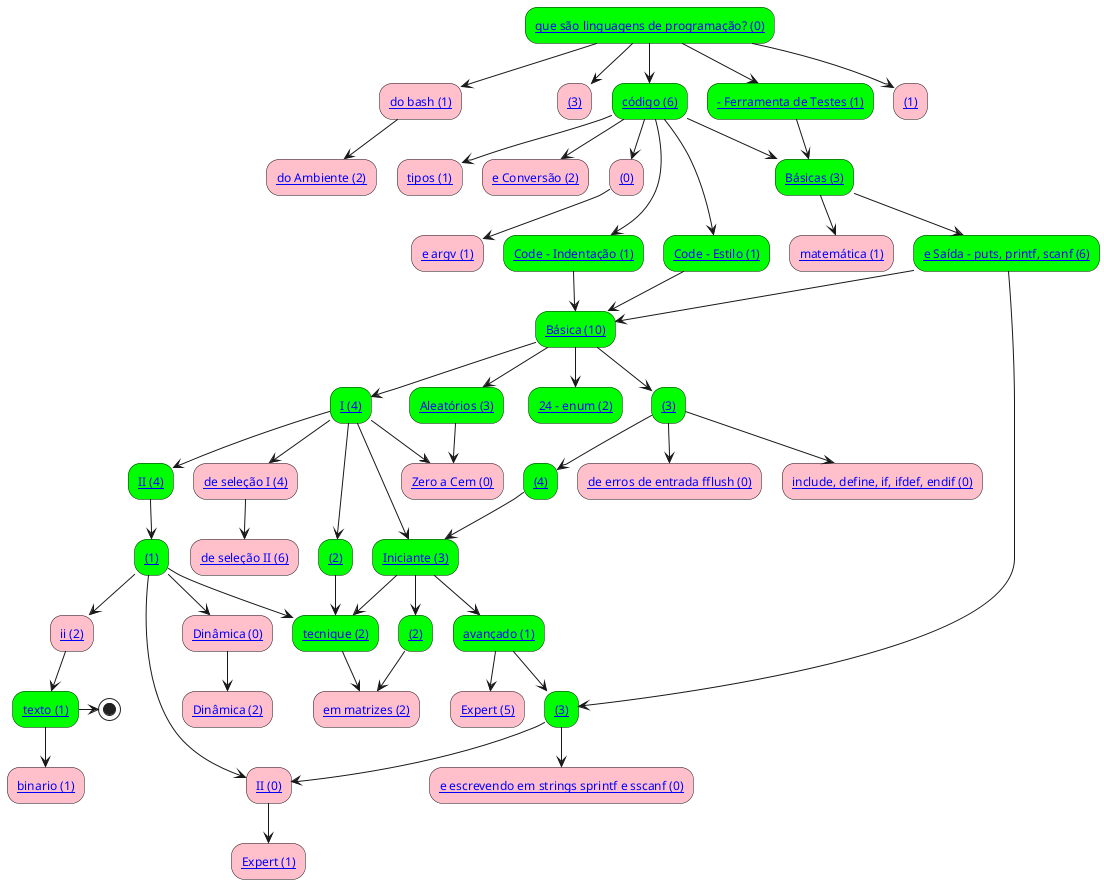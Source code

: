 @startuml graph
"[[/o-que-são-linguagens-de-programaçãoO que são linguagens de programação? (0)]]" #lime --> "[[/uso-do-bashUso do bash (1)]]" #pink
"[[/uso-do-bashUso do bash (1)]]" #pink --> "[[/configuração-do-ambienteConfiguração do Ambiente (2)]]" #pink
"[[/o-que-são-linguagens-de-programaçãoO que são linguagens de programação? (0)]]" #lime --> "[[/makefileMakefile (3)]]" #pink
"[[/o-que-são-linguagens-de-programaçãoO que são linguagens de programação? (0)]]" #lime --> "[[/primeiro-códigoPrimeiro código (6)]]" #lime
"[[/entrada-e-saída---puts-printf-scanfEntrada e Saída - puts, printf, scanf (6)]]" #lime --> "[[/stringsStrings (3)]]" #lime
"[[/primeiro-códigoPrimeiro código (6)]]" #lime --> "[[/clean-code---estiloClean Code - Estilo (1)]]" #lime
"[[/primeiro-códigoPrimeiro código (6)]]" #lime --> "[[/clean-code---indentaçãoClean Code - Indentação (1)]]" #lime
"[[/primeiro-códigoPrimeiro código (6)]]" #lime --> "[[/manipulando-tiposManipulando tipos (1)]]" #pink
"[[/primeiro-códigoPrimeiro código (6)]]" #lime --> "[[/casting-e-conversãoCasting e Conversão (2)]]" #pink
"[[/primeiro-códigoPrimeiro código (6)]]" #lime --> "[[/conversãoConversão (0)]]" #pink
"[[/primeiro-códigoPrimeiro código (6)]]" #lime --> "[[/operações-básicasOperações Básicas (3)]]" #lime
"[[/tko---ferramenta-de-testesTKO - Ferramenta de Testes (1)]]" #lime --> "[[/operações-básicasOperações Básicas (3)]]" #lime
"[[/operações-básicasOperações Básicas (3)]]" #lime --> "[[/biblioteca-matemáticaBiblioteca matemática (1)]]" #pink
"[[/operações-básicasOperações Básicas (3)]]" #lime --> "[[/entrada-e-saída---puts-printf-scanfEntrada e Saída - puts, printf, scanf (6)]]" #lime
"[[/stringsStrings (3)]]" #lime --> "[[/lendo-e-escrevendo-em-strings-sprintf-e-sscanfLendo e escrevendo em strings sprintf e sscanf (0)]]" #pink
"[[/whileWhile (3)]]" #lime --> "[[/tratamento-de-erros-de-entrada-fflushTratamento de erros de entrada fflush (0)]]" #pink
"[[/whileWhile (3)]]" #lime --> "[[/macros-include-define-if-ifdef-endifMacros: include, define, if, ifdef, endif (0)]]" #pink
"[[/o-que-são-linguagens-de-programaçãoO que são linguagens de programação? (0)]]" #lime --> "[[/tko---ferramenta-de-testesTKO - Ferramenta de Testes (1)]]" #lime
"[[/entrada-e-saída---puts-printf-scanfEntrada e Saída - puts, printf, scanf (6)]]" #lime --> "[[/seleção-básicaSeleção Básica (10)]]" #lime
"[[/clean-code---estiloClean Code - Estilo (1)]]" #lime --> "[[/seleção-básicaSeleção Básica (10)]]" #lime
"[[/clean-code---indentaçãoClean Code - Indentação (1)]]" #lime --> "[[/seleção-básicaSeleção Básica (10)]]" #lime
"[[/o-que-são-linguagens-de-programaçãoO que são linguagens de programação? (0)]]" #lime --> "[[/debugandoDebugando (1)]]" #pink
"[[/funções-iFunções I (4)]]" #lime --> "[[/técnicas-de-seleção-iTécnicas de seleção I (4)]]" #pink
"[[/técnicas-de-seleção-iTécnicas de seleção I (4)]]" #pink --> "[[/técnicas-de-seleção-iiTécnicas de seleção II (6)]]" #pink
"[[/seleção-básicaSeleção Básica (10)]]" #lime --> "[[/funções-iFunções I (4)]]" #lime
"[[/funções-iFunções I (4)]]" #lime --> "[[/funções-iiFunções II (4)]]" #lime
"[[/seleção-básicaSeleção Básica (10)]]" #lime --> "[[/whileWhile (3)]]" #lime
"[[/whileWhile (3)]]" #lime --> "[[/forfor (4)]]" #lime
"[[/seleção-básicaSeleção Básica (10)]]" #lime --> "[[/números-aleatóriosNúmeros Aleatórios (3)]]" #lime
"[[/números-aleatóriosNúmeros Aleatórios (3)]]" #lime --> "[[/game-zero-a-cemGame Zero a Cem (0)]]" #pink
"[[/funções-iFunções I (4)]]" #lime --> "[[/game-zero-a-cemGame Zero a Cem (0)]]" #pink
"[[/conversãoConversão (0)]]" #pink --> "[[/argc-e-argvargc e argv (1)]]" #pink
"[[/forfor (4)]]" #lime --> "[[/array-inicianteArray Iniciante (3)]]" #lime
"[[/funções-iFunções I (4)]]" #lime --> "[[/array-inicianteArray Iniciante (3)]]" #lime
"[[/array-inicianteArray Iniciante (3)]]" #lime --> "[[/array-avançadoArray avançado (1)]]" #lime
"[[/array-avançadoArray avançado (1)]]" #lime --> "[[/array-expertArray Expert (5)]]" #pink
"[[/array-avançadoArray avançado (1)]]" #lime --> "[[/stringsStrings (3)]]" #lime
"[[/stringsStrings (3)]]" #lime --> "[[/strings-iiStrings II (0)]]" #pink
"[[/ponteirosPonteiros (1)]]" #lime --> "[[/strings-iiStrings II (0)]]" #pink
"[[/strings-iiStrings II (0)]]" #pink --> "[[/strings-expertStrings Expert (1)]]" #pink
"[[/funções-iiFunções II (4)]]" #lime --> "[[/ponteirosPonteiros (1)]]" #lime
"[[/funções-iFunções I (4)]]" #lime --> "[[/structsStructs (2)]]" #lime
"[[/array-inicianteArray Iniciante (3)]]" #lime --> "[[/matrizesmatrizes (2)]]" #lime
"[[/matrizesmatrizes (2)]]" #lime --> "[[/tecnicas-em-matrizestecnicas em matrizes (2)]]" #pink
"[[/merged-tecniquemerged tecnique (2)]]" #lime --> "[[/tecnicas-em-matrizestecnicas em matrizes (2)]]" #pink
"[[/ponteirosPonteiros (1)]]" #lime --> "[[/merged-tecniquemerged tecnique (2)]]" #lime
"[[/array-inicianteArray Iniciante (3)]]" #lime --> "[[/merged-tecniquemerged tecnique (2)]]" #lime
"[[/structsStructs (2)]]" #lime --> "[[/merged-tecniquemerged tecnique (2)]]" #lime
"[[/seleção-básicaSeleção Básica (10)]]" #lime --> "[[/aula-24---enumAula 24 - enum (2)]]" #lime
"[[/ponteirosPonteiros (1)]]" #lime --> "[[/ponteiros-iiPonteiros ii (2)]]" #pink
"[[/ponteirosPonteiros (1)]]" #lime --> "[[/alocação-dinâmicaAlocação Dinâmica (0)]]" #pink
"[[/alocação-dinâmicaAlocação Dinâmica (0)]]" #pink --> "[[/alocação-dinâmicaAlocação Dinâmica (2)]]" #pink
"[[/ponteiros-iiPonteiros ii (2)]]" #pink --> "[[/arquivos-textoarquivos texto (1)]]" #lime
"[[/arquivos-textoarquivos texto (1)]]" #lime --> "[[/arquivos-binarioarquivos binario (1)]]" #pink
"[[/arquivos-textoarquivos texto (1)]]" #lime -> (*)
@enduml